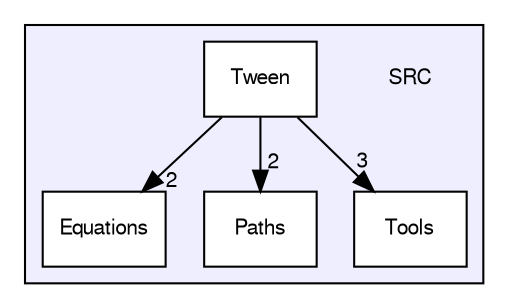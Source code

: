 digraph "SRC" {
  bgcolor=transparent;
  compound=true
  node [ fontsize="10", fontname="FreeSans"];
  edge [ labelfontsize="10", labelfontname="FreeSans"];
  subgraph clusterdir_1e771ff450ae847412a8c28572c155bb {
    graph [ bgcolor="#eeeeff", pencolor="black", label="" URL="dir_1e771ff450ae847412a8c28572c155bb.html"];
    dir_1e771ff450ae847412a8c28572c155bb [shape=plaintext label="SRC"];
    dir_4314d1f9d7fb4f822970d98616b633f6 [shape=box label="Equations" color="black" fillcolor="white" style="filled" URL="dir_4314d1f9d7fb4f822970d98616b633f6.html"];
    dir_bdc70c1285e289e0afe9da249cc18709 [shape=box label="Paths" color="black" fillcolor="white" style="filled" URL="dir_bdc70c1285e289e0afe9da249cc18709.html"];
    dir_7b3e4e2b9ca222e217bca0c68c63648e [shape=box label="Tools" color="black" fillcolor="white" style="filled" URL="dir_7b3e4e2b9ca222e217bca0c68c63648e.html"];
    dir_e90160bb8b038d5bf4cf9c26787ce8a8 [shape=box label="Tween" color="black" fillcolor="white" style="filled" URL="dir_e90160bb8b038d5bf4cf9c26787ce8a8.html"];
  }
  dir_e90160bb8b038d5bf4cf9c26787ce8a8->dir_7b3e4e2b9ca222e217bca0c68c63648e [headlabel="3", labeldistance=1.5 headhref="dir_000004_000003.html"];
  dir_e90160bb8b038d5bf4cf9c26787ce8a8->dir_bdc70c1285e289e0afe9da249cc18709 [headlabel="2", labeldistance=1.5 headhref="dir_000004_000002.html"];
  dir_e90160bb8b038d5bf4cf9c26787ce8a8->dir_4314d1f9d7fb4f822970d98616b633f6 [headlabel="2", labeldistance=1.5 headhref="dir_000004_000001.html"];
}
